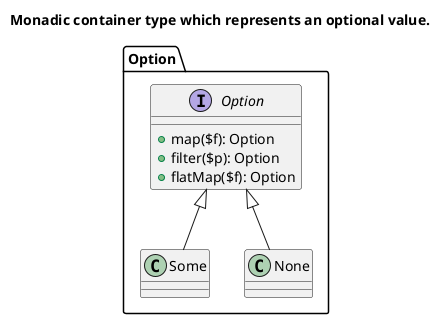 @startuml

title Monadic container type which represents an optional value.

package Option {
  interface Option {
    + map($f): Option
    + filter($p): Option
    + flatMap($f): Option
  }

  Some -u-|> Option
  None -u-|> Option
}

newpage

title Monadic container type which represents a sequence of elements.

package LinearList {
  abstract LinearList {
    {abstract} + map($f): LinearList
    {abstract} + filter($p): LinearList
    {abstract} + flatMap($f): LinearList
    {abstract} + prepend($f): LinearList
    {static} + of(array $vs): LinearList
    {static} + empty(): LinearList
  }

  class Cons {
    {static} - rec($f, LinerList $l, LinerList $acc): LinearList
    {static} - reverse(LinerList $l, LinerList $acc): LinearList
  }
  class Nil
  Cons -u-|> LinearList
  Nil -u-|> LinearList
}

newpage

title Monadic container type which represents a value of two possible types.

package Either {
  abstract Either {
    {abstract} map($f): Either
    {abstract} flatMap($f): Either
    {static} ap(Either $e1, Either $e2, Either $e3, $f): Either
  }

  Right -u-|> Either
  Left -u-|> Either
}

@enduml